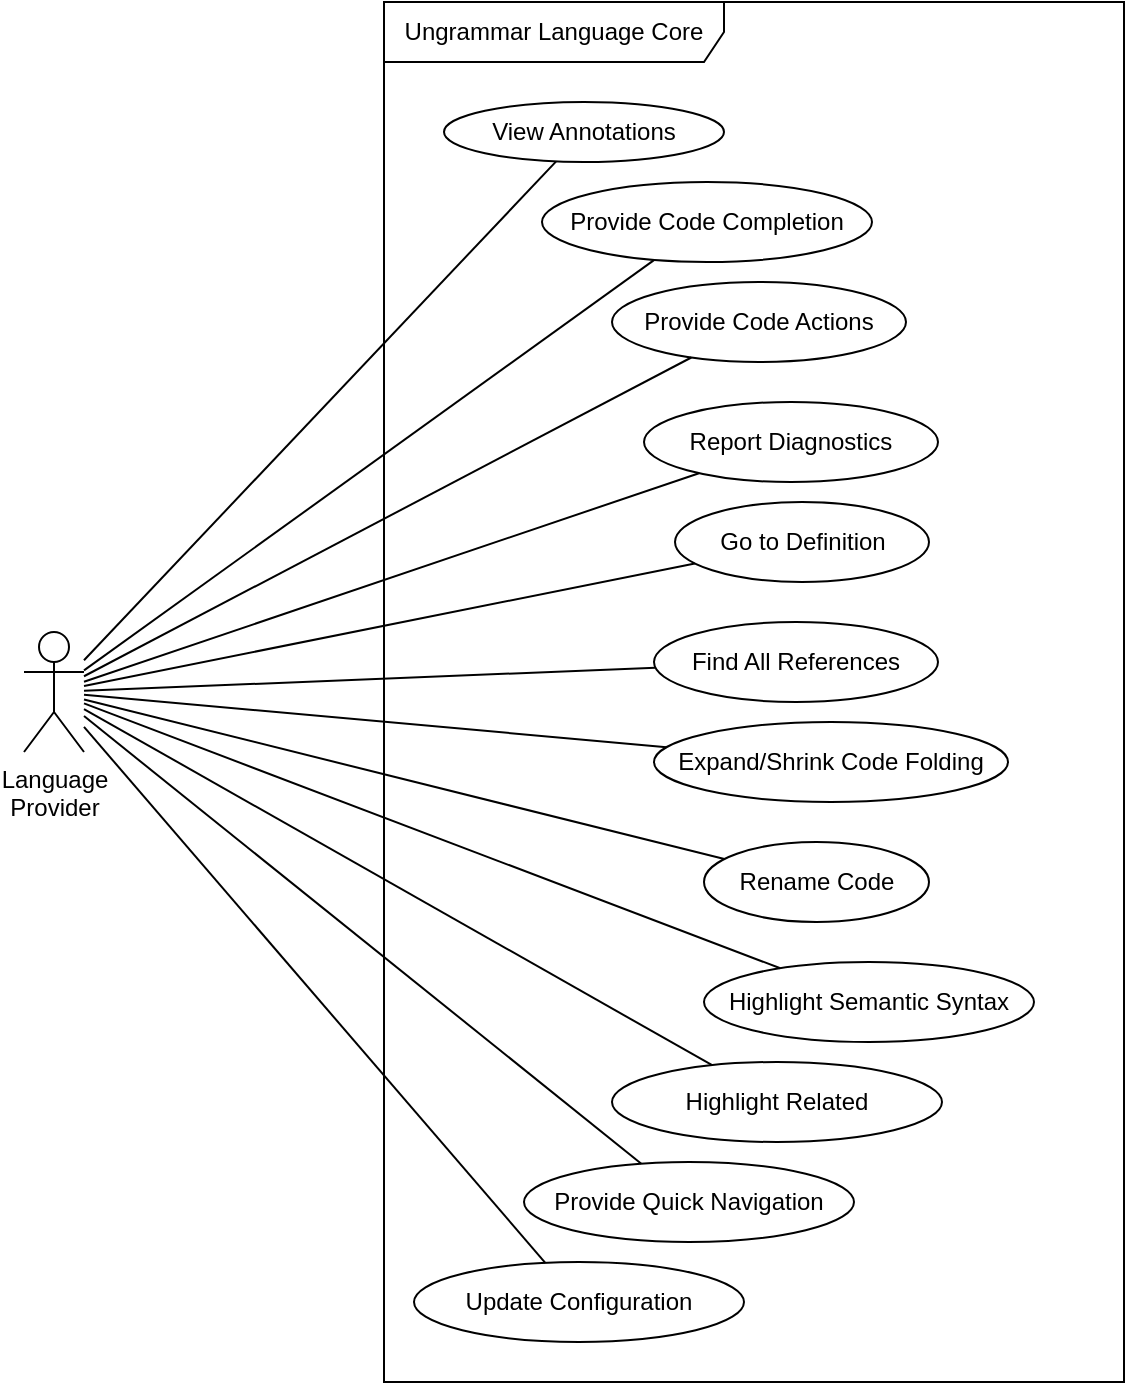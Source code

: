 <mxfile version="24.7.8" pages="4">
  <diagram name="Core" id="FZl0_pAdUTDbATKchDwQ">
    <mxGraphModel dx="780" dy="496" grid="1" gridSize="10" guides="1" tooltips="1" connect="1" arrows="1" fold="1" page="1" pageScale="1" pageWidth="850" pageHeight="1100" math="0" shadow="0">
      <root>
        <mxCell id="0" />
        <mxCell id="1" parent="0" />
        <mxCell id="TuFL0cpdfQgzTw2LbcsJ-18" style="rounded=0;orthogonalLoop=1;jettySize=auto;html=1;endArrow=none;endFill=0;" edge="1" parent="1" source="TuFL0cpdfQgzTw2LbcsJ-1" target="TuFL0cpdfQgzTw2LbcsJ-5">
          <mxGeometry relative="1" as="geometry" />
        </mxCell>
        <mxCell id="TuFL0cpdfQgzTw2LbcsJ-19" style="rounded=0;orthogonalLoop=1;jettySize=auto;html=1;endArrow=none;endFill=0;" edge="1" parent="1" source="TuFL0cpdfQgzTw2LbcsJ-1" target="TuFL0cpdfQgzTw2LbcsJ-6">
          <mxGeometry relative="1" as="geometry" />
        </mxCell>
        <mxCell id="TuFL0cpdfQgzTw2LbcsJ-1" value="Language&lt;div&gt;Provide&lt;span style=&quot;background-color: initial;&quot;&gt;r&lt;/span&gt;&lt;/div&gt;" style="shape=umlActor;verticalLabelPosition=bottom;verticalAlign=top;html=1;" vertex="1" parent="1">
          <mxGeometry x="110" y="545" width="30" height="60" as="geometry" />
        </mxCell>
        <mxCell id="TuFL0cpdfQgzTw2LbcsJ-4" value="Ungrammar Language Core" style="shape=umlFrame;whiteSpace=wrap;html=1;pointerEvents=0;width=170;height=30;" vertex="1" parent="1">
          <mxGeometry x="290" y="230" width="370" height="690" as="geometry" />
        </mxCell>
        <mxCell id="TuFL0cpdfQgzTw2LbcsJ-5" value="View Annotations" style="ellipse;whiteSpace=wrap;html=1;" vertex="1" parent="1">
          <mxGeometry x="320" y="280" width="140" height="30" as="geometry" />
        </mxCell>
        <mxCell id="TuFL0cpdfQgzTw2LbcsJ-6" value="Provide Code Completion" style="ellipse;whiteSpace=wrap;html=1;" vertex="1" parent="1">
          <mxGeometry x="369" y="320" width="165" height="40" as="geometry" />
        </mxCell>
        <mxCell id="TuFL0cpdfQgzTw2LbcsJ-7" value="Provide Code Actions" style="ellipse;whiteSpace=wrap;html=1;" vertex="1" parent="1">
          <mxGeometry x="404" y="370" width="147" height="40" as="geometry" />
        </mxCell>
        <mxCell id="TuFL0cpdfQgzTw2LbcsJ-8" value="Report Diagnostics" style="ellipse;whiteSpace=wrap;html=1;" vertex="1" parent="1">
          <mxGeometry x="420" y="430" width="147" height="40" as="geometry" />
        </mxCell>
        <mxCell id="TuFL0cpdfQgzTw2LbcsJ-9" value="Go to Definition" style="ellipse;whiteSpace=wrap;html=1;" vertex="1" parent="1">
          <mxGeometry x="435.5" y="480" width="127" height="40" as="geometry" />
        </mxCell>
        <mxCell id="TuFL0cpdfQgzTw2LbcsJ-10" value="Find All References" style="ellipse;whiteSpace=wrap;html=1;" vertex="1" parent="1">
          <mxGeometry x="425" y="540" width="142" height="40" as="geometry" />
        </mxCell>
        <mxCell id="TuFL0cpdfQgzTw2LbcsJ-12" value="Expand/Shrink Code Folding" style="ellipse;whiteSpace=wrap;html=1;" vertex="1" parent="1">
          <mxGeometry x="425" y="590" width="177" height="40" as="geometry" />
        </mxCell>
        <mxCell id="TuFL0cpdfQgzTw2LbcsJ-13" value="Rename Code" style="ellipse;whiteSpace=wrap;html=1;" vertex="1" parent="1">
          <mxGeometry x="450" y="650" width="112.5" height="40" as="geometry" />
        </mxCell>
        <mxCell id="TuFL0cpdfQgzTw2LbcsJ-14" value="Highlight Semantic Syntax" style="ellipse;whiteSpace=wrap;html=1;" vertex="1" parent="1">
          <mxGeometry x="450" y="710" width="165" height="40" as="geometry" />
        </mxCell>
        <mxCell id="TuFL0cpdfQgzTw2LbcsJ-15" value="Highlight Related" style="ellipse;whiteSpace=wrap;html=1;" vertex="1" parent="1">
          <mxGeometry x="404" y="760" width="165" height="40" as="geometry" />
        </mxCell>
        <mxCell id="TuFL0cpdfQgzTw2LbcsJ-16" value="Provide Quick Navigation" style="ellipse;whiteSpace=wrap;html=1;" vertex="1" parent="1">
          <mxGeometry x="360" y="810" width="165" height="40" as="geometry" />
        </mxCell>
        <mxCell id="TuFL0cpdfQgzTw2LbcsJ-17" value="Update Configuration" style="ellipse;whiteSpace=wrap;html=1;" vertex="1" parent="1">
          <mxGeometry x="305" y="860" width="165" height="40" as="geometry" />
        </mxCell>
        <mxCell id="TuFL0cpdfQgzTw2LbcsJ-20" style="rounded=0;orthogonalLoop=1;jettySize=auto;html=1;endArrow=none;endFill=0;" edge="1" parent="1" source="TuFL0cpdfQgzTw2LbcsJ-1" target="TuFL0cpdfQgzTw2LbcsJ-7">
          <mxGeometry relative="1" as="geometry">
            <mxPoint x="160" y="394" as="sourcePoint" />
            <mxPoint x="369" y="376" as="targetPoint" />
          </mxGeometry>
        </mxCell>
        <mxCell id="TuFL0cpdfQgzTw2LbcsJ-21" style="rounded=0;orthogonalLoop=1;jettySize=auto;html=1;endArrow=none;endFill=0;" edge="1" parent="1" source="TuFL0cpdfQgzTw2LbcsJ-1" target="TuFL0cpdfQgzTw2LbcsJ-10">
          <mxGeometry relative="1" as="geometry">
            <mxPoint x="170" y="404" as="sourcePoint" />
            <mxPoint x="379" y="386" as="targetPoint" />
          </mxGeometry>
        </mxCell>
        <mxCell id="TuFL0cpdfQgzTw2LbcsJ-22" style="rounded=0;orthogonalLoop=1;jettySize=auto;html=1;endArrow=none;endFill=0;" edge="1" parent="1" source="TuFL0cpdfQgzTw2LbcsJ-1" target="TuFL0cpdfQgzTw2LbcsJ-9">
          <mxGeometry relative="1" as="geometry">
            <mxPoint x="180" y="414" as="sourcePoint" />
            <mxPoint x="389" y="396" as="targetPoint" />
          </mxGeometry>
        </mxCell>
        <mxCell id="TuFL0cpdfQgzTw2LbcsJ-23" style="rounded=0;orthogonalLoop=1;jettySize=auto;html=1;endArrow=none;endFill=0;" edge="1" parent="1" source="TuFL0cpdfQgzTw2LbcsJ-1" target="TuFL0cpdfQgzTw2LbcsJ-12">
          <mxGeometry relative="1" as="geometry">
            <mxPoint x="190" y="424" as="sourcePoint" />
            <mxPoint x="230" y="670" as="targetPoint" />
          </mxGeometry>
        </mxCell>
        <mxCell id="TuFL0cpdfQgzTw2LbcsJ-24" style="rounded=0;orthogonalLoop=1;jettySize=auto;html=1;endArrow=none;endFill=0;" edge="1" parent="1" source="TuFL0cpdfQgzTw2LbcsJ-1" target="TuFL0cpdfQgzTw2LbcsJ-8">
          <mxGeometry relative="1" as="geometry">
            <mxPoint x="200" y="434" as="sourcePoint" />
            <mxPoint x="409" y="416" as="targetPoint" />
          </mxGeometry>
        </mxCell>
        <mxCell id="TuFL0cpdfQgzTw2LbcsJ-25" style="rounded=0;orthogonalLoop=1;jettySize=auto;html=1;endArrow=none;endFill=0;" edge="1" parent="1" source="TuFL0cpdfQgzTw2LbcsJ-1" target="TuFL0cpdfQgzTw2LbcsJ-16">
          <mxGeometry relative="1" as="geometry">
            <mxPoint x="160" y="409" as="sourcePoint" />
            <mxPoint x="190" y="730" as="targetPoint" />
          </mxGeometry>
        </mxCell>
        <mxCell id="TuFL0cpdfQgzTw2LbcsJ-26" style="rounded=0;orthogonalLoop=1;jettySize=auto;html=1;endArrow=none;endFill=0;" edge="1" parent="1" source="TuFL0cpdfQgzTw2LbcsJ-1" target="TuFL0cpdfQgzTw2LbcsJ-15">
          <mxGeometry relative="1" as="geometry">
            <mxPoint x="170" y="419" as="sourcePoint" />
            <mxPoint x="450" y="671" as="targetPoint" />
          </mxGeometry>
        </mxCell>
        <mxCell id="TuFL0cpdfQgzTw2LbcsJ-27" style="rounded=0;orthogonalLoop=1;jettySize=auto;html=1;endArrow=none;endFill=0;" edge="1" parent="1" source="TuFL0cpdfQgzTw2LbcsJ-1" target="TuFL0cpdfQgzTw2LbcsJ-14">
          <mxGeometry relative="1" as="geometry">
            <mxPoint x="180" y="429" as="sourcePoint" />
            <mxPoint x="460" y="681" as="targetPoint" />
          </mxGeometry>
        </mxCell>
        <mxCell id="TuFL0cpdfQgzTw2LbcsJ-28" style="rounded=0;orthogonalLoop=1;jettySize=auto;html=1;endArrow=none;endFill=0;" edge="1" parent="1" source="TuFL0cpdfQgzTw2LbcsJ-1" target="TuFL0cpdfQgzTw2LbcsJ-13">
          <mxGeometry relative="1" as="geometry">
            <mxPoint x="190" y="439" as="sourcePoint" />
            <mxPoint x="470" y="691" as="targetPoint" />
          </mxGeometry>
        </mxCell>
        <mxCell id="TuFL0cpdfQgzTw2LbcsJ-29" style="rounded=0;orthogonalLoop=1;jettySize=auto;html=1;endArrow=none;endFill=0;" edge="1" parent="1" source="TuFL0cpdfQgzTw2LbcsJ-1" target="TuFL0cpdfQgzTw2LbcsJ-17">
          <mxGeometry relative="1" as="geometry">
            <mxPoint x="130" y="603" as="sourcePoint" />
            <mxPoint x="424" y="861" as="targetPoint" />
          </mxGeometry>
        </mxCell>
      </root>
    </mxGraphModel>
  </diagram>
  <diagram id="CTjLElD4b7AkCPbBhdOI" name="VSCode">
    <mxGraphModel dx="780" dy="496" grid="1" gridSize="10" guides="1" tooltips="1" connect="1" arrows="1" fold="1" page="1" pageScale="1" pageWidth="850" pageHeight="1100" math="0" shadow="0">
      <root>
        <mxCell id="0" />
        <mxCell id="1" parent="0" />
        <mxCell id="k49ucJH4XWuJq-KhmKnv-1" style="rounded=0;orthogonalLoop=1;jettySize=auto;html=1;endArrow=none;endFill=0;" edge="1" parent="1" source="k49ucJH4XWuJq-KhmKnv-3" target="k49ucJH4XWuJq-KhmKnv-5">
          <mxGeometry relative="1" as="geometry" />
        </mxCell>
        <mxCell id="k49ucJH4XWuJq-KhmKnv-2" style="rounded=0;orthogonalLoop=1;jettySize=auto;html=1;endArrow=none;endFill=0;" edge="1" parent="1" source="k49ucJH4XWuJq-KhmKnv-3" target="k49ucJH4XWuJq-KhmKnv-6">
          <mxGeometry relative="1" as="geometry" />
        </mxCell>
        <mxCell id="k49ucJH4XWuJq-KhmKnv-3" value="User" style="shape=umlActor;verticalLabelPosition=bottom;verticalAlign=top;html=1;" vertex="1" parent="1">
          <mxGeometry x="170" y="350" width="30" height="60" as="geometry" />
        </mxCell>
        <mxCell id="k49ucJH4XWuJq-KhmKnv-4" value="Ungrammar VS Code Extension" style="shape=umlFrame;whiteSpace=wrap;html=1;pointerEvents=0;width=190;height=30;" vertex="1" parent="1">
          <mxGeometry x="300" y="280" width="260" height="190" as="geometry" />
        </mxCell>
        <mxCell id="k49ucJH4XWuJq-KhmKnv-5" value="Use LSP Features" style="ellipse;whiteSpace=wrap;html=1;" vertex="1" parent="1">
          <mxGeometry x="360" y="340" width="140" height="30" as="geometry" />
        </mxCell>
        <mxCell id="k49ucJH4XWuJq-KhmKnv-6" value="View Documentation" style="ellipse;whiteSpace=wrap;html=1;" vertex="1" parent="1">
          <mxGeometry x="360" y="400" width="141" height="30" as="geometry" />
        </mxCell>
        <mxCell id="TCjpKjzmAIoYbtmZoW5m-2" value="Ungrammar&lt;div&gt;Language Core&lt;/div&gt;" style="shape=umlActor;verticalLabelPosition=bottom;verticalAlign=top;html=1;" vertex="1" parent="1">
          <mxGeometry x="650" y="350" width="30" height="60" as="geometry" />
        </mxCell>
        <mxCell id="TCjpKjzmAIoYbtmZoW5m-3" style="rounded=0;orthogonalLoop=1;jettySize=auto;html=1;endArrow=none;endFill=0;" edge="1" parent="1" source="TCjpKjzmAIoYbtmZoW5m-2" target="k49ucJH4XWuJq-KhmKnv-5">
          <mxGeometry relative="1" as="geometry">
            <mxPoint x="210" y="389" as="sourcePoint" />
            <mxPoint x="386" y="371" as="targetPoint" />
          </mxGeometry>
        </mxCell>
      </root>
    </mxGraphModel>
  </diagram>
  <diagram id="fwdbG1WfhKciM248whBC" name="Monaco">
    <mxGraphModel dx="780" dy="496" grid="1" gridSize="10" guides="1" tooltips="1" connect="1" arrows="1" fold="1" page="1" pageScale="1" pageWidth="850" pageHeight="1100" math="0" shadow="0">
      <root>
        <mxCell id="0" />
        <mxCell id="1" parent="0" />
        <mxCell id="in1ixkeLybm4Qeg4kOvk-1" style="rounded=0;orthogonalLoop=1;jettySize=auto;html=1;endArrow=none;endFill=0;" edge="1" parent="1" source="in1ixkeLybm4Qeg4kOvk-3" target="in1ixkeLybm4Qeg4kOvk-5">
          <mxGeometry relative="1" as="geometry" />
        </mxCell>
        <mxCell id="in1ixkeLybm4Qeg4kOvk-3" value="User" style="shape=umlActor;verticalLabelPosition=bottom;verticalAlign=top;html=1;" vertex="1" parent="1">
          <mxGeometry x="190" y="315" width="30" height="60" as="geometry" />
        </mxCell>
        <mxCell id="in1ixkeLybm4Qeg4kOvk-4" value="Ungrammar Monaco" style="shape=umlFrame;whiteSpace=wrap;html=1;pointerEvents=0;width=130;height=30;" vertex="1" parent="1">
          <mxGeometry x="300" y="270" width="260" height="130" as="geometry" />
        </mxCell>
        <mxCell id="in1ixkeLybm4Qeg4kOvk-5" value="Use LSP Features" style="ellipse;whiteSpace=wrap;html=1;" vertex="1" parent="1">
          <mxGeometry x="360" y="330" width="140" height="30" as="geometry" />
        </mxCell>
        <mxCell id="in1ixkeLybm4Qeg4kOvk-7" value="Ungrammar&lt;div&gt;Language Core&lt;/div&gt;" style="shape=umlActor;verticalLabelPosition=bottom;verticalAlign=top;html=1;" vertex="1" parent="1">
          <mxGeometry x="630" y="315" width="30" height="60" as="geometry" />
        </mxCell>
        <mxCell id="in1ixkeLybm4Qeg4kOvk-8" style="rounded=0;orthogonalLoop=1;jettySize=auto;html=1;endArrow=none;endFill=0;" edge="1" parent="1" source="in1ixkeLybm4Qeg4kOvk-7" target="in1ixkeLybm4Qeg4kOvk-5">
          <mxGeometry relative="1" as="geometry">
            <mxPoint x="210" y="379" as="sourcePoint" />
            <mxPoint x="386" y="361" as="targetPoint" />
          </mxGeometry>
        </mxCell>
      </root>
    </mxGraphModel>
  </diagram>
  <diagram id="bUIgqWR0xm_jvswqWjbG" name="Playground">
    <mxGraphModel dx="780" dy="496" grid="1" gridSize="10" guides="1" tooltips="1" connect="1" arrows="1" fold="1" page="1" pageScale="1" pageWidth="850" pageHeight="1100" math="0" shadow="0">
      <root>
        <mxCell id="0" />
        <mxCell id="1" parent="0" />
        <mxCell id="1TMbLjkSA6b5j6ae67i2-1" style="rounded=0;orthogonalLoop=1;jettySize=auto;html=1;endArrow=none;endFill=0;" edge="1" parent="1" source="1TMbLjkSA6b5j6ae67i2-3" target="1TMbLjkSA6b5j6ae67i2-5">
          <mxGeometry relative="1" as="geometry" />
        </mxCell>
        <mxCell id="1TMbLjkSA6b5j6ae67i2-2" style="rounded=0;orthogonalLoop=1;jettySize=auto;html=1;endArrow=none;endFill=0;" edge="1" parent="1" source="1TMbLjkSA6b5j6ae67i2-3" target="1TMbLjkSA6b5j6ae67i2-6">
          <mxGeometry relative="1" as="geometry" />
        </mxCell>
        <mxCell id="1TMbLjkSA6b5j6ae67i2-3" value="User" style="shape=umlActor;verticalLabelPosition=bottom;verticalAlign=top;html=1;" vertex="1" parent="1">
          <mxGeometry x="170" y="380" width="30" height="60" as="geometry" />
        </mxCell>
        <mxCell id="1TMbLjkSA6b5j6ae67i2-4" value="Ungrammar Online Demonstration Playground" style="shape=umlFrame;whiteSpace=wrap;html=1;pointerEvents=0;width=170;height=40;" vertex="1" parent="1">
          <mxGeometry x="300" y="270" width="260" height="260" as="geometry" />
        </mxCell>
        <mxCell id="1TMbLjkSA6b5j6ae67i2-5" value="Try Code Editor" style="ellipse;whiteSpace=wrap;html=1;" vertex="1" parent="1">
          <mxGeometry x="360" y="330" width="140" height="30" as="geometry" />
        </mxCell>
        <mxCell id="1TMbLjkSA6b5j6ae67i2-6" value="View Documentation" style="ellipse;whiteSpace=wrap;html=1;" vertex="1" parent="1">
          <mxGeometry x="355" y="480" width="141" height="30" as="geometry" />
        </mxCell>
        <mxCell id="1TMbLjkSA6b5j6ae67i2-7" value="Ungrammar&lt;div&gt;Monaco&lt;/div&gt;" style="shape=umlActor;verticalLabelPosition=bottom;verticalAlign=top;html=1;" vertex="1" parent="1">
          <mxGeometry x="650" y="380" width="30" height="60" as="geometry" />
        </mxCell>
        <mxCell id="1TMbLjkSA6b5j6ae67i2-8" style="rounded=0;orthogonalLoop=1;jettySize=auto;html=1;endArrow=none;endFill=0;" edge="1" parent="1" source="1TMbLjkSA6b5j6ae67i2-7" target="1TMbLjkSA6b5j6ae67i2-5">
          <mxGeometry relative="1" as="geometry">
            <mxPoint x="210" y="379" as="sourcePoint" />
            <mxPoint x="386" y="361" as="targetPoint" />
          </mxGeometry>
        </mxCell>
        <mxCell id="--FYDTfads8bhljO7pq_-1" value="View Security" style="ellipse;whiteSpace=wrap;html=1;" vertex="1" parent="1">
          <mxGeometry x="380" y="430" width="100" height="30" as="geometry" />
        </mxCell>
        <mxCell id="--FYDTfads8bhljO7pq_-2" value="Change Theme" style="ellipse;whiteSpace=wrap;html=1;" vertex="1" parent="1">
          <mxGeometry x="370" y="380" width="110" height="30" as="geometry" />
        </mxCell>
        <mxCell id="--FYDTfads8bhljO7pq_-3" style="rounded=0;orthogonalLoop=1;jettySize=auto;html=1;endArrow=none;endFill=0;" edge="1" parent="1" source="1TMbLjkSA6b5j6ae67i2-3" target="--FYDTfads8bhljO7pq_-2">
          <mxGeometry relative="1" as="geometry">
            <mxPoint x="210" y="416" as="sourcePoint" />
            <mxPoint x="396" y="367" as="targetPoint" />
          </mxGeometry>
        </mxCell>
        <mxCell id="--FYDTfads8bhljO7pq_-4" style="rounded=0;orthogonalLoop=1;jettySize=auto;html=1;endArrow=none;endFill=0;" edge="1" parent="1" source="1TMbLjkSA6b5j6ae67i2-3" target="--FYDTfads8bhljO7pq_-1">
          <mxGeometry relative="1" as="geometry">
            <mxPoint x="220" y="426" as="sourcePoint" />
            <mxPoint x="406" y="377" as="targetPoint" />
          </mxGeometry>
        </mxCell>
      </root>
    </mxGraphModel>
  </diagram>
</mxfile>
